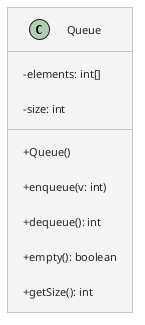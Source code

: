 @startuml Queue 

!theme carbon-gray
skinparam classAttributeIconSize 0

class Queue {
    -elements: int[]
    -size: int 
    +Queue()
    +enqueue(v: int)
    +dequeue(): int
    +empty(): boolean
    +getSize(): int
    
}